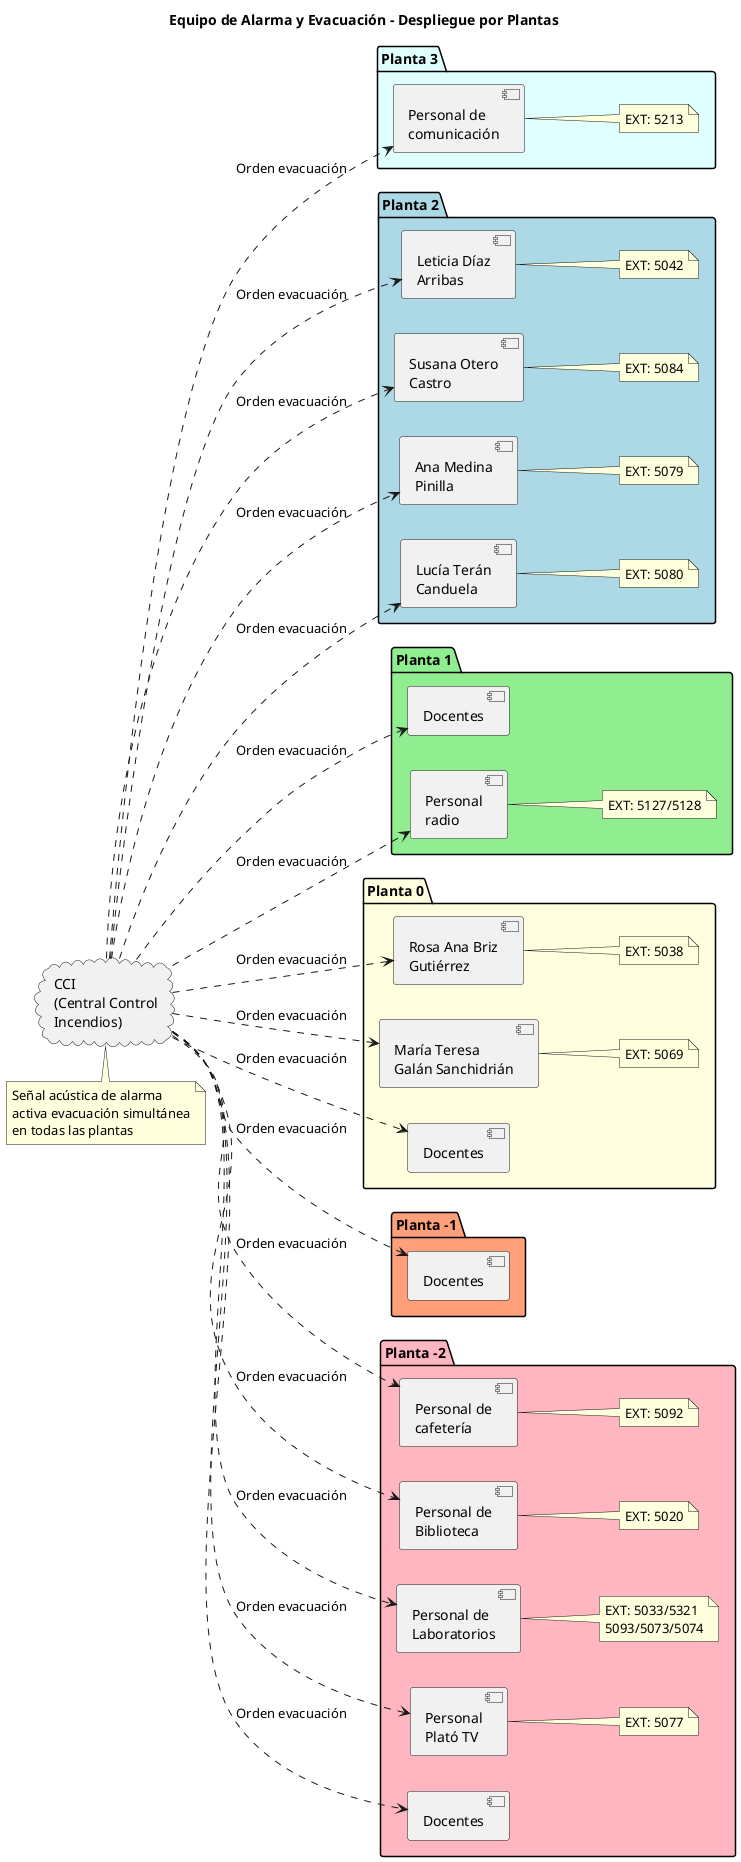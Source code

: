 @startuml
title Equipo de Alarma y Evacuación - Despliegue por Plantas

left to right direction

package "Planta 3" #LightCyan {
  component [Personal de\ncomunicación] as COM3
  note right of COM3
    EXT: 5213
  end note
}

package "Planta 2" #LightBlue {
  component [Leticia Díaz\nArribas] as LDA
  component [Susana Otero\nCastro] as SOC
  component [Ana Medina\nPinilla] as AMP
  component [Lucía Terán\nCanduela] as LTC
  
  note right of LDA
    EXT: 5042
  end note
  note right of SOC
    EXT: 5084
  end note
  note right of AMP
    EXT: 5079
  end note
  note right of LTC
    EXT: 5080
  end note
}

package "Planta 1" #LightGreen {
  component [Docentes] as DOC1
  component [Personal\nradio] as RAD
  
  note right of RAD
    EXT: 5127/5128
  end note
}

package "Planta 0" #LightYellow {
  component [Rosa Ana Briz\nGutiérrez] as RABG
  component [María Teresa\nGalán Sanchidrián] as MTGS
  component [Docentes] as DOC0
  
  note right of RABG
    EXT: 5038
  end note
  note right of MTGS
    EXT: 5069
  end note
}

package "Planta -1" #LightSalmon {
  component [Docentes] as DOCM1
}

package "Planta -2" #LightPink {
  component [Personal de\ncafetería] as CAF
  component [Personal de\nBiblioteca] as BIB
  component [Personal de\nLaboratorios] as LAB
  component [Personal\nPlató TV] as TV
  component [Docentes] as DOCM2
  
  note right of CAF
    EXT: 5092
  end note
  note right of BIB
    EXT: 5020
  end note
  note right of LAB
    EXT: 5033/5321
    5093/5073/5074
  end note
  note right of TV
    EXT: 5077
  end note
}

cloud "CCI\n(Central Control\nIncendios)" as CCI

CCI ..> COM3 : Orden evacuación
CCI ..> LDA : Orden evacuación
CCI ..> SOC : Orden evacuación
CCI ..> AMP : Orden evacuación
CCI ..> LTC : Orden evacuación
CCI ..> DOC1 : Orden evacuación
CCI ..> RAD : Orden evacuación
CCI ..> RABG : Orden evacuación
CCI ..> MTGS : Orden evacuación
CCI ..> DOC0 : Orden evacuación
CCI ..> DOCM1 : Orden evacuación
CCI ..> CAF : Orden evacuación
CCI ..> BIB : Orden evacuación
CCI ..> LAB : Orden evacuación
CCI ..> TV : Orden evacuación
CCI ..> DOCM2 : Orden evacuación

note bottom of CCI
  Señal acústica de alarma
  activa evacuación simultánea
  en todas las plantas
end note

@enduml